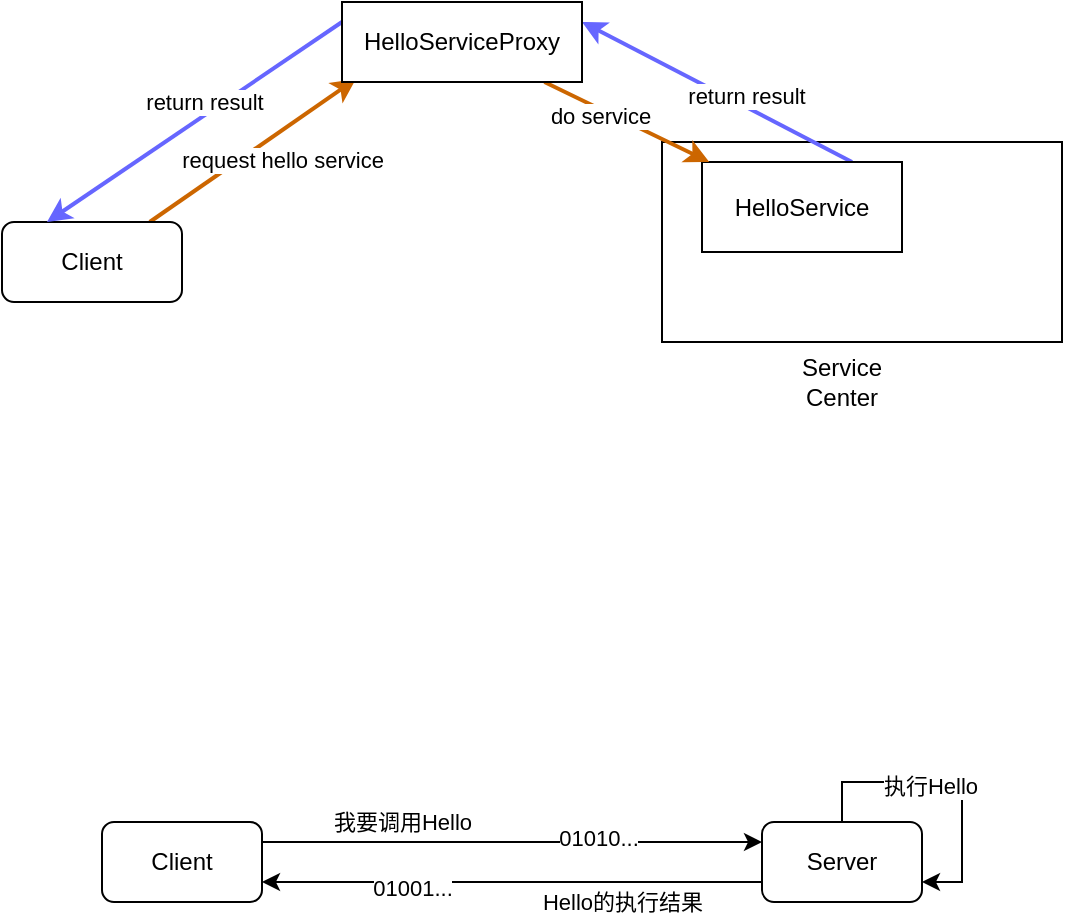 <mxfile version="13.7.9" type="github">
  <diagram id="LekN2mBB-UYrPSv3pzjn" name="Page-1">
    <mxGraphModel dx="628" dy="736" grid="1" gridSize="10" guides="1" tooltips="1" connect="1" arrows="1" fold="1" page="1" pageScale="1" pageWidth="4681" pageHeight="3300" math="0" shadow="0">
      <root>
        <mxCell id="0" />
        <mxCell id="1" parent="0" />
        <mxCell id="2ZvLKXD8S2Ehz3WB8dBD-10" value="request hello service" style="edgeStyle=none;rounded=0;orthogonalLoop=1;jettySize=auto;html=1;entryX=0.058;entryY=0.963;entryDx=0;entryDy=0;entryPerimeter=0;strokeWidth=2;strokeColor=#CC6600;" parent="1" source="2ZvLKXD8S2Ehz3WB8dBD-1" target="2ZvLKXD8S2Ehz3WB8dBD-8" edge="1">
          <mxGeometry x="0.142" y="-12" relative="1" as="geometry">
            <mxPoint x="1" as="offset" />
          </mxGeometry>
        </mxCell>
        <mxCell id="2ZvLKXD8S2Ehz3WB8dBD-1" value="Client" style="rounded=1;whiteSpace=wrap;html=1;" parent="1" vertex="1">
          <mxGeometry x="70" y="220" width="90" height="40" as="geometry" />
        </mxCell>
        <mxCell id="2ZvLKXD8S2Ehz3WB8dBD-2" value="" style="rounded=0;whiteSpace=wrap;html=1;" parent="1" vertex="1">
          <mxGeometry x="400" y="180" width="200" height="100" as="geometry" />
        </mxCell>
        <mxCell id="2ZvLKXD8S2Ehz3WB8dBD-3" value="Service Center" style="text;html=1;strokeColor=none;fillColor=none;align=center;verticalAlign=middle;whiteSpace=wrap;rounded=0;" parent="1" vertex="1">
          <mxGeometry x="470" y="290" width="40" height="20" as="geometry" />
        </mxCell>
        <mxCell id="2ZvLKXD8S2Ehz3WB8dBD-16" style="edgeStyle=none;rounded=0;orthogonalLoop=1;jettySize=auto;html=1;entryX=1;entryY=0.25;entryDx=0;entryDy=0;exitX=0.75;exitY=0;exitDx=0;exitDy=0;strokeColor=#6666FF;strokeWidth=2;" parent="1" source="2ZvLKXD8S2Ehz3WB8dBD-6" target="2ZvLKXD8S2Ehz3WB8dBD-8" edge="1">
          <mxGeometry relative="1" as="geometry" />
        </mxCell>
        <mxCell id="2ZvLKXD8S2Ehz3WB8dBD-17" value="return result" style="edgeLabel;html=1;align=center;verticalAlign=middle;resizable=0;points=[];" parent="2ZvLKXD8S2Ehz3WB8dBD-16" vertex="1" connectable="0">
          <mxGeometry x="-0.164" y="-5" relative="1" as="geometry">
            <mxPoint x="1" as="offset" />
          </mxGeometry>
        </mxCell>
        <mxCell id="2ZvLKXD8S2Ehz3WB8dBD-6" value="HelloService" style="rounded=0;whiteSpace=wrap;html=1;" parent="1" vertex="1">
          <mxGeometry x="420" y="190" width="100" height="45" as="geometry" />
        </mxCell>
        <mxCell id="2ZvLKXD8S2Ehz3WB8dBD-11" style="edgeStyle=none;rounded=0;orthogonalLoop=1;jettySize=auto;html=1;strokeWidth=2;strokeColor=#CC6600;" parent="1" source="2ZvLKXD8S2Ehz3WB8dBD-8" target="2ZvLKXD8S2Ehz3WB8dBD-6" edge="1">
          <mxGeometry relative="1" as="geometry" />
        </mxCell>
        <mxCell id="2ZvLKXD8S2Ehz3WB8dBD-13" value="do service" style="edgeLabel;html=1;align=center;verticalAlign=middle;resizable=0;points=[];" parent="2ZvLKXD8S2Ehz3WB8dBD-11" vertex="1" connectable="0">
          <mxGeometry x="-0.292" y="-3" relative="1" as="geometry">
            <mxPoint as="offset" />
          </mxGeometry>
        </mxCell>
        <mxCell id="2ZvLKXD8S2Ehz3WB8dBD-14" style="edgeStyle=none;rounded=0;orthogonalLoop=1;jettySize=auto;html=1;entryX=0.25;entryY=0;entryDx=0;entryDy=0;exitX=0;exitY=0.25;exitDx=0;exitDy=0;strokeColor=#6666FF;strokeWidth=2;" parent="1" source="2ZvLKXD8S2Ehz3WB8dBD-8" target="2ZvLKXD8S2Ehz3WB8dBD-1" edge="1">
          <mxGeometry relative="1" as="geometry" />
        </mxCell>
        <mxCell id="2ZvLKXD8S2Ehz3WB8dBD-15" value="return result" style="edgeLabel;html=1;align=center;verticalAlign=middle;resizable=0;points=[];" parent="2ZvLKXD8S2Ehz3WB8dBD-14" vertex="1" connectable="0">
          <mxGeometry x="-0.364" y="5" relative="1" as="geometry">
            <mxPoint x="-25.63" y="3.88" as="offset" />
          </mxGeometry>
        </mxCell>
        <mxCell id="2ZvLKXD8S2Ehz3WB8dBD-8" value="HelloServiceProxy" style="rounded=0;whiteSpace=wrap;html=1;" parent="1" vertex="1">
          <mxGeometry x="240" y="110" width="120" height="40" as="geometry" />
        </mxCell>
        <mxCell id="MOZI-PBWrqYlWb-3CwYM-3" value="我要调用Hello" style="edgeStyle=orthogonalEdgeStyle;rounded=0;orthogonalLoop=1;jettySize=auto;html=1;entryX=0;entryY=0.25;entryDx=0;entryDy=0;" edge="1" parent="1" source="MOZI-PBWrqYlWb-3CwYM-1" target="MOZI-PBWrqYlWb-3CwYM-2">
          <mxGeometry x="-0.44" y="10" relative="1" as="geometry">
            <Array as="points">
              <mxPoint x="270" y="530" />
              <mxPoint x="270" y="530" />
            </Array>
            <mxPoint as="offset" />
          </mxGeometry>
        </mxCell>
        <mxCell id="MOZI-PBWrqYlWb-3CwYM-10" value="01010..." style="edgeLabel;html=1;align=center;verticalAlign=middle;resizable=0;points=[];" vertex="1" connectable="0" parent="MOZI-PBWrqYlWb-3CwYM-3">
          <mxGeometry x="0.344" y="2" relative="1" as="geometry">
            <mxPoint as="offset" />
          </mxGeometry>
        </mxCell>
        <mxCell id="MOZI-PBWrqYlWb-3CwYM-1" value="Client" style="rounded=1;whiteSpace=wrap;html=1;" vertex="1" parent="1">
          <mxGeometry x="120" y="520" width="80" height="40" as="geometry" />
        </mxCell>
        <mxCell id="MOZI-PBWrqYlWb-3CwYM-4" style="edgeStyle=orthogonalEdgeStyle;rounded=0;orthogonalLoop=1;jettySize=auto;html=1;entryX=1;entryY=0.75;entryDx=0;entryDy=0;" edge="1" parent="1" source="MOZI-PBWrqYlWb-3CwYM-2" target="MOZI-PBWrqYlWb-3CwYM-1">
          <mxGeometry relative="1" as="geometry">
            <Array as="points">
              <mxPoint x="290" y="550" />
              <mxPoint x="290" y="550" />
            </Array>
          </mxGeometry>
        </mxCell>
        <mxCell id="MOZI-PBWrqYlWb-3CwYM-5" value="Hello的执行结果" style="edgeLabel;html=1;align=center;verticalAlign=middle;resizable=0;points=[];" vertex="1" connectable="0" parent="MOZI-PBWrqYlWb-3CwYM-4">
          <mxGeometry x="0.183" relative="1" as="geometry">
            <mxPoint x="78" y="10" as="offset" />
          </mxGeometry>
        </mxCell>
        <mxCell id="MOZI-PBWrqYlWb-3CwYM-11" value="01001..." style="edgeLabel;html=1;align=center;verticalAlign=middle;resizable=0;points=[];" vertex="1" connectable="0" parent="MOZI-PBWrqYlWb-3CwYM-4">
          <mxGeometry x="0.4" y="3" relative="1" as="geometry">
            <mxPoint as="offset" />
          </mxGeometry>
        </mxCell>
        <mxCell id="MOZI-PBWrqYlWb-3CwYM-2" value="Server" style="rounded=1;whiteSpace=wrap;html=1;" vertex="1" parent="1">
          <mxGeometry x="450" y="520" width="80" height="40" as="geometry" />
        </mxCell>
        <mxCell id="MOZI-PBWrqYlWb-3CwYM-6" style="edgeStyle=orthogonalEdgeStyle;rounded=0;orthogonalLoop=1;jettySize=auto;html=1;entryX=1;entryY=0.75;entryDx=0;entryDy=0;" edge="1" parent="1" source="MOZI-PBWrqYlWb-3CwYM-2" target="MOZI-PBWrqYlWb-3CwYM-2">
          <mxGeometry relative="1" as="geometry" />
        </mxCell>
        <mxCell id="MOZI-PBWrqYlWb-3CwYM-7" value="执行Hello" style="edgeLabel;html=1;align=center;verticalAlign=middle;resizable=0;points=[];" vertex="1" connectable="0" parent="MOZI-PBWrqYlWb-3CwYM-6">
          <mxGeometry x="-0.147" y="-2" relative="1" as="geometry">
            <mxPoint as="offset" />
          </mxGeometry>
        </mxCell>
      </root>
    </mxGraphModel>
  </diagram>
</mxfile>
